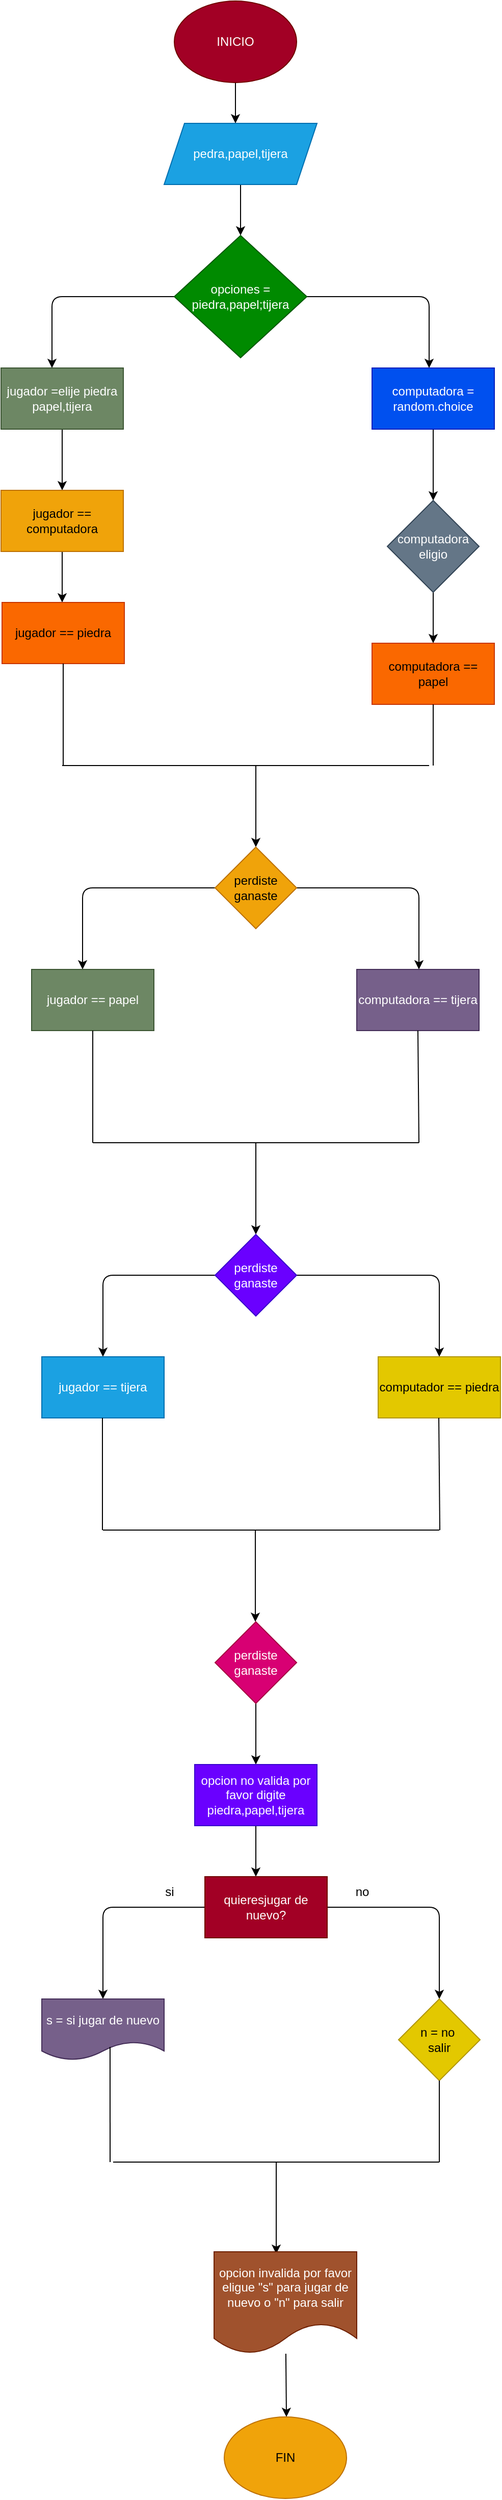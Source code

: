 <mxfile>
    <diagram id="xcXlchLu7kmmEgJylvC8" name="Página-1">
        <mxGraphModel dx="662" dy="411" grid="1" gridSize="10" guides="1" tooltips="1" connect="1" arrows="1" fold="1" page="1" pageScale="1" pageWidth="827" pageHeight="1169" math="0" shadow="0">
            <root>
                <mxCell id="0"/>
                <mxCell id="1" parent="0"/>
                <mxCell id="3" style="edgeStyle=none;html=1;" edge="1" parent="1" source="2">
                    <mxGeometry relative="1" as="geometry">
                        <mxPoint x="280" y="150" as="targetPoint"/>
                    </mxGeometry>
                </mxCell>
                <mxCell id="2" value="INICIO" style="ellipse;whiteSpace=wrap;html=1;fillColor=#a20025;fontColor=#ffffff;strokeColor=#6F0000;" vertex="1" parent="1">
                    <mxGeometry x="220" y="30" width="120" height="80" as="geometry"/>
                </mxCell>
                <mxCell id="9" style="edgeStyle=none;html=1;" edge="1" parent="1" source="4">
                    <mxGeometry relative="1" as="geometry">
                        <mxPoint x="285" y="260" as="targetPoint"/>
                    </mxGeometry>
                </mxCell>
                <mxCell id="4" value="pedra,papel,tijera" style="shape=parallelogram;perimeter=parallelogramPerimeter;whiteSpace=wrap;html=1;fixedSize=1;fillColor=#1ba1e2;fontColor=#ffffff;strokeColor=#006EAF;" vertex="1" parent="1">
                    <mxGeometry x="210" y="150" width="150" height="60" as="geometry"/>
                </mxCell>
                <mxCell id="18" style="edgeStyle=none;html=1;" edge="1" parent="1" source="7">
                    <mxGeometry relative="1" as="geometry">
                        <mxPoint x="474" y="520" as="targetPoint"/>
                    </mxGeometry>
                </mxCell>
                <mxCell id="7" value="computadora = random.choice" style="whiteSpace=wrap;html=1;fillColor=#0050ef;fontColor=#ffffff;strokeColor=#001DBC;" vertex="1" parent="1">
                    <mxGeometry x="414" y="390" width="120" height="60" as="geometry"/>
                </mxCell>
                <mxCell id="27" style="edgeStyle=none;html=1;" edge="1" parent="1" source="8">
                    <mxGeometry relative="1" as="geometry">
                        <mxPoint x="110" y="510" as="targetPoint"/>
                    </mxGeometry>
                </mxCell>
                <mxCell id="8" value="jugador =elije piedra&lt;br&gt;papel,tijera" style="whiteSpace=wrap;html=1;fillColor=#6d8764;fontColor=#ffffff;strokeColor=#3A5431;" vertex="1" parent="1">
                    <mxGeometry x="50" y="390" width="120" height="60" as="geometry"/>
                </mxCell>
                <mxCell id="15" style="edgeStyle=none;html=1;" edge="1" parent="1" source="10">
                    <mxGeometry relative="1" as="geometry">
                        <mxPoint x="100" y="390" as="targetPoint"/>
                        <Array as="points">
                            <mxPoint x="100" y="320"/>
                        </Array>
                    </mxGeometry>
                </mxCell>
                <mxCell id="17" style="edgeStyle=none;html=1;" edge="1" parent="1" source="10">
                    <mxGeometry relative="1" as="geometry">
                        <mxPoint x="470" y="390" as="targetPoint"/>
                        <Array as="points">
                            <mxPoint x="470" y="320"/>
                        </Array>
                    </mxGeometry>
                </mxCell>
                <mxCell id="10" value="opciones =&lt;br&gt;piedra,papel;tijera" style="rhombus;whiteSpace=wrap;html=1;fillColor=#008a00;fontColor=#ffffff;strokeColor=#005700;" vertex="1" parent="1">
                    <mxGeometry x="220" y="260" width="130" height="120" as="geometry"/>
                </mxCell>
                <mxCell id="31" style="edgeStyle=none;html=1;" edge="1" parent="1" source="22">
                    <mxGeometry relative="1" as="geometry">
                        <mxPoint x="474" y="660" as="targetPoint"/>
                    </mxGeometry>
                </mxCell>
                <mxCell id="22" value="computadora&lt;br&gt;eligio" style="rhombus;whiteSpace=wrap;html=1;fillColor=#647687;fontColor=#ffffff;strokeColor=#314354;" vertex="1" parent="1">
                    <mxGeometry x="429" y="520" width="90" height="90" as="geometry"/>
                </mxCell>
                <mxCell id="29" style="edgeStyle=none;html=1;" edge="1" parent="1" source="28">
                    <mxGeometry relative="1" as="geometry">
                        <mxPoint x="110" y="620" as="targetPoint"/>
                    </mxGeometry>
                </mxCell>
                <mxCell id="28" value="jugador == computadora" style="whiteSpace=wrap;html=1;fillColor=#f0a30a;fontColor=#000000;strokeColor=#BD7000;" vertex="1" parent="1">
                    <mxGeometry x="50" y="510" width="120" height="60" as="geometry"/>
                </mxCell>
                <mxCell id="30" value="jugador == piedra" style="whiteSpace=wrap;html=1;fillColor=#fa6800;fontColor=#000000;strokeColor=#C73500;" vertex="1" parent="1">
                    <mxGeometry x="51" y="620" width="120" height="60" as="geometry"/>
                </mxCell>
                <mxCell id="32" value="computadora == papel" style="whiteSpace=wrap;html=1;fillColor=#fa6800;fontColor=#000000;strokeColor=#C73500;" vertex="1" parent="1">
                    <mxGeometry x="414" y="660" width="120" height="60" as="geometry"/>
                </mxCell>
                <mxCell id="33" value="" style="endArrow=none;html=1;exitX=0.5;exitY=1;exitDx=0;exitDy=0;" edge="1" parent="1" source="30">
                    <mxGeometry width="50" height="50" relative="1" as="geometry">
                        <mxPoint x="210" y="800" as="sourcePoint"/>
                        <mxPoint x="111" y="780" as="targetPoint"/>
                    </mxGeometry>
                </mxCell>
                <mxCell id="35" value="" style="endArrow=none;html=1;entryX=0.5;entryY=1;entryDx=0;entryDy=0;" edge="1" parent="1" target="32">
                    <mxGeometry width="50" height="50" relative="1" as="geometry">
                        <mxPoint x="474" y="780" as="sourcePoint"/>
                        <mxPoint x="540" y="780" as="targetPoint"/>
                    </mxGeometry>
                </mxCell>
                <mxCell id="36" value="" style="endArrow=none;html=1;" edge="1" parent="1">
                    <mxGeometry width="50" height="50" relative="1" as="geometry">
                        <mxPoint x="110" y="780" as="sourcePoint"/>
                        <mxPoint x="470" y="780" as="targetPoint"/>
                    </mxGeometry>
                </mxCell>
                <mxCell id="37" value="" style="endArrow=classic;html=1;" edge="1" parent="1">
                    <mxGeometry width="50" height="50" relative="1" as="geometry">
                        <mxPoint x="300" y="780" as="sourcePoint"/>
                        <mxPoint x="300" y="860" as="targetPoint"/>
                    </mxGeometry>
                </mxCell>
                <mxCell id="40" style="edgeStyle=none;html=1;" edge="1" parent="1" source="39">
                    <mxGeometry relative="1" as="geometry">
                        <mxPoint x="130" y="980" as="targetPoint"/>
                        <Array as="points">
                            <mxPoint x="130" y="900"/>
                        </Array>
                    </mxGeometry>
                </mxCell>
                <mxCell id="42" style="edgeStyle=none;html=1;" edge="1" parent="1" source="39">
                    <mxGeometry relative="1" as="geometry">
                        <mxPoint x="460" y="980" as="targetPoint"/>
                        <Array as="points">
                            <mxPoint x="460" y="900"/>
                        </Array>
                    </mxGeometry>
                </mxCell>
                <mxCell id="39" value="perdiste&lt;br&gt;ganaste" style="rhombus;whiteSpace=wrap;html=1;fillColor=#f0a30a;fontColor=#000000;strokeColor=#BD7000;" vertex="1" parent="1">
                    <mxGeometry x="260" y="860" width="80" height="80" as="geometry"/>
                </mxCell>
                <mxCell id="41" value="jugador == papel" style="whiteSpace=wrap;html=1;fillColor=#6d8764;fontColor=#ffffff;strokeColor=#3A5431;" vertex="1" parent="1">
                    <mxGeometry x="80" y="980" width="120" height="60" as="geometry"/>
                </mxCell>
                <mxCell id="43" value="computadora == tijera" style="whiteSpace=wrap;html=1;fillColor=#76608a;fontColor=#ffffff;strokeColor=#432D57;" vertex="1" parent="1">
                    <mxGeometry x="399" y="980" width="120" height="60" as="geometry"/>
                </mxCell>
                <mxCell id="45" value="" style="endArrow=none;html=1;exitX=0.5;exitY=1;exitDx=0;exitDy=0;" edge="1" parent="1" source="41">
                    <mxGeometry width="50" height="50" relative="1" as="geometry">
                        <mxPoint x="170" y="1160" as="sourcePoint"/>
                        <mxPoint x="140" y="1150" as="targetPoint"/>
                    </mxGeometry>
                </mxCell>
                <mxCell id="46" value="" style="endArrow=none;html=1;" edge="1" parent="1">
                    <mxGeometry width="50" height="50" relative="1" as="geometry">
                        <mxPoint x="140" y="1150" as="sourcePoint"/>
                        <mxPoint x="460" y="1150" as="targetPoint"/>
                    </mxGeometry>
                </mxCell>
                <mxCell id="47" value="" style="endArrow=none;html=1;entryX=0.5;entryY=1;entryDx=0;entryDy=0;" edge="1" parent="1" target="43">
                    <mxGeometry width="50" height="50" relative="1" as="geometry">
                        <mxPoint x="460" y="1150" as="sourcePoint"/>
                        <mxPoint x="399" y="1080" as="targetPoint"/>
                    </mxGeometry>
                </mxCell>
                <mxCell id="48" value="" style="endArrow=classic;html=1;" edge="1" parent="1">
                    <mxGeometry width="50" height="50" relative="1" as="geometry">
                        <mxPoint x="300" y="1150" as="sourcePoint"/>
                        <mxPoint x="300" y="1240" as="targetPoint"/>
                    </mxGeometry>
                </mxCell>
                <mxCell id="50" style="edgeStyle=none;html=1;" edge="1" parent="1" source="49">
                    <mxGeometry relative="1" as="geometry">
                        <mxPoint x="150" y="1360" as="targetPoint"/>
                        <Array as="points">
                            <mxPoint x="150" y="1280"/>
                        </Array>
                    </mxGeometry>
                </mxCell>
                <mxCell id="52" style="edgeStyle=none;html=1;" edge="1" parent="1" source="49">
                    <mxGeometry relative="1" as="geometry">
                        <mxPoint x="480" y="1360" as="targetPoint"/>
                        <Array as="points">
                            <mxPoint x="480" y="1280"/>
                        </Array>
                    </mxGeometry>
                </mxCell>
                <mxCell id="49" value="perdiste&lt;br&gt;ganaste" style="rhombus;whiteSpace=wrap;html=1;fillColor=#6a00ff;fontColor=#ffffff;strokeColor=#3700CC;" vertex="1" parent="1">
                    <mxGeometry x="260" y="1240" width="80" height="80" as="geometry"/>
                </mxCell>
                <mxCell id="51" value="jugador == tijera" style="whiteSpace=wrap;html=1;fillColor=#1ba1e2;fontColor=#ffffff;strokeColor=#006EAF;" vertex="1" parent="1">
                    <mxGeometry x="90" y="1360" width="120" height="60" as="geometry"/>
                </mxCell>
                <mxCell id="53" value="computador == piedra" style="whiteSpace=wrap;html=1;fillColor=#e3c800;fontColor=#000000;strokeColor=#B09500;" vertex="1" parent="1">
                    <mxGeometry x="420" y="1360" width="120" height="60" as="geometry"/>
                </mxCell>
                <mxCell id="55" value="" style="endArrow=none;html=1;exitX=0.5;exitY=1;exitDx=0;exitDy=0;" edge="1" parent="1">
                    <mxGeometry width="50" height="50" relative="1" as="geometry">
                        <mxPoint x="149.5" y="1420" as="sourcePoint"/>
                        <mxPoint x="149.5" y="1530" as="targetPoint"/>
                    </mxGeometry>
                </mxCell>
                <mxCell id="56" value="" style="endArrow=none;html=1;entryX=0.5;entryY=1;entryDx=0;entryDy=0;" edge="1" parent="1">
                    <mxGeometry width="50" height="50" relative="1" as="geometry">
                        <mxPoint x="480.5" y="1530" as="sourcePoint"/>
                        <mxPoint x="479.5" y="1420" as="targetPoint"/>
                    </mxGeometry>
                </mxCell>
                <mxCell id="57" value="" style="endArrow=none;html=1;" edge="1" parent="1">
                    <mxGeometry width="50" height="50" relative="1" as="geometry">
                        <mxPoint x="150" y="1530" as="sourcePoint"/>
                        <mxPoint x="480" y="1530" as="targetPoint"/>
                    </mxGeometry>
                </mxCell>
                <mxCell id="58" value="" style="endArrow=classic;html=1;" edge="1" parent="1">
                    <mxGeometry width="50" height="50" relative="1" as="geometry">
                        <mxPoint x="299.5" y="1530" as="sourcePoint"/>
                        <mxPoint x="299.5" y="1620" as="targetPoint"/>
                    </mxGeometry>
                </mxCell>
                <mxCell id="60" style="edgeStyle=none;html=1;" edge="1" parent="1" source="59">
                    <mxGeometry relative="1" as="geometry">
                        <mxPoint x="300" y="1760" as="targetPoint"/>
                    </mxGeometry>
                </mxCell>
                <mxCell id="59" value="perdiste&lt;br&gt;ganaste" style="rhombus;whiteSpace=wrap;html=1;fillColor=#d80073;fontColor=#ffffff;strokeColor=#A50040;" vertex="1" parent="1">
                    <mxGeometry x="260" y="1620" width="80" height="80" as="geometry"/>
                </mxCell>
                <mxCell id="62" style="edgeStyle=none;html=1;" edge="1" parent="1" source="61">
                    <mxGeometry relative="1" as="geometry">
                        <mxPoint x="300" y="1870" as="targetPoint"/>
                    </mxGeometry>
                </mxCell>
                <mxCell id="61" value="opcion no valida por favor digite&lt;br&gt;piedra,papel,tijera" style="whiteSpace=wrap;html=1;fillColor=#6a00ff;fontColor=#ffffff;strokeColor=#3700CC;" vertex="1" parent="1">
                    <mxGeometry x="240" y="1760" width="120" height="60" as="geometry"/>
                </mxCell>
                <mxCell id="68" style="edgeStyle=none;html=1;" edge="1" parent="1" source="63">
                    <mxGeometry relative="1" as="geometry">
                        <mxPoint x="150" y="1990" as="targetPoint"/>
                        <Array as="points">
                            <mxPoint x="150" y="1900"/>
                        </Array>
                    </mxGeometry>
                </mxCell>
                <mxCell id="72" style="edgeStyle=none;html=1;" edge="1" parent="1" source="63">
                    <mxGeometry relative="1" as="geometry">
                        <mxPoint x="480" y="1990" as="targetPoint"/>
                        <Array as="points">
                            <mxPoint x="480" y="1900"/>
                        </Array>
                    </mxGeometry>
                </mxCell>
                <mxCell id="63" value="quieresjugar de nuevo?" style="whiteSpace=wrap;html=1;fillColor=#a20025;fontColor=#ffffff;strokeColor=#6F0000;" vertex="1" parent="1">
                    <mxGeometry x="250" y="1870" width="120" height="60" as="geometry"/>
                </mxCell>
                <mxCell id="67" value="" style="edgeStyle=none;html=1;endArrow=none;" edge="1" parent="1" source="63">
                    <mxGeometry relative="1" as="geometry">
                        <mxPoint x="250" y="1900" as="targetPoint"/>
                        <mxPoint x="250" y="1900" as="sourcePoint"/>
                        <Array as="points"/>
                    </mxGeometry>
                </mxCell>
                <mxCell id="69" value="si" style="text;html=1;align=center;verticalAlign=middle;resizable=0;points=[];autosize=1;strokeColor=none;fillColor=none;" vertex="1" parent="1">
                    <mxGeometry x="200" y="1870" width="30" height="30" as="geometry"/>
                </mxCell>
                <mxCell id="73" value="no" style="text;html=1;align=center;verticalAlign=middle;resizable=0;points=[];autosize=1;strokeColor=none;fillColor=none;" vertex="1" parent="1">
                    <mxGeometry x="384" y="1870" width="40" height="30" as="geometry"/>
                </mxCell>
                <mxCell id="74" value="s = si jugar de nuevo" style="shape=document;whiteSpace=wrap;html=1;boundedLbl=1;fillColor=#76608a;fontColor=#ffffff;strokeColor=#432D57;" vertex="1" parent="1">
                    <mxGeometry x="90" y="1990" width="120" height="60" as="geometry"/>
                </mxCell>
                <mxCell id="75" value="n = no&amp;nbsp;&lt;br&gt;salir" style="rhombus;whiteSpace=wrap;html=1;fillColor=#e3c800;fontColor=#000000;strokeColor=#B09500;" vertex="1" parent="1">
                    <mxGeometry x="440" y="1990" width="80" height="80" as="geometry"/>
                </mxCell>
                <mxCell id="76" value="" style="endArrow=none;html=1;exitX=0.558;exitY=0.783;exitDx=0;exitDy=0;exitPerimeter=0;" edge="1" parent="1" source="74">
                    <mxGeometry width="50" height="50" relative="1" as="geometry">
                        <mxPoint x="275" y="2140" as="sourcePoint"/>
                        <mxPoint x="157" y="2150" as="targetPoint"/>
                    </mxGeometry>
                </mxCell>
                <mxCell id="77" value="" style="endArrow=none;html=1;" edge="1" parent="1">
                    <mxGeometry width="50" height="50" relative="1" as="geometry">
                        <mxPoint x="160" y="2150" as="sourcePoint"/>
                        <mxPoint x="480" y="2150" as="targetPoint"/>
                    </mxGeometry>
                </mxCell>
                <mxCell id="81" value="" style="endArrow=none;html=1;entryX=0.5;entryY=1;entryDx=0;entryDy=0;" edge="1" parent="1" target="75">
                    <mxGeometry width="50" height="50" relative="1" as="geometry">
                        <mxPoint x="480" y="2150" as="sourcePoint"/>
                        <mxPoint x="434" y="2050" as="targetPoint"/>
                    </mxGeometry>
                </mxCell>
                <mxCell id="82" value="" style="endArrow=classic;html=1;" edge="1" parent="1">
                    <mxGeometry width="50" height="50" relative="1" as="geometry">
                        <mxPoint x="320" y="2150" as="sourcePoint"/>
                        <mxPoint x="320" y="2240" as="targetPoint"/>
                    </mxGeometry>
                </mxCell>
                <mxCell id="84" style="edgeStyle=none;html=1;" edge="1" parent="1" source="83">
                    <mxGeometry relative="1" as="geometry">
                        <mxPoint x="330" y="2400" as="targetPoint"/>
                    </mxGeometry>
                </mxCell>
                <mxCell id="83" value="opcion invalida por favor eligue &quot;s&quot; para jugar de nuevo o &quot;n&quot; para salir" style="shape=document;whiteSpace=wrap;html=1;boundedLbl=1;fillColor=#a0522d;fontColor=#ffffff;strokeColor=#6D1F00;" vertex="1" parent="1">
                    <mxGeometry x="259" y="2238" width="140" height="100" as="geometry"/>
                </mxCell>
                <mxCell id="85" value="FIN" style="ellipse;whiteSpace=wrap;html=1;fillColor=#f0a30a;fontColor=#000000;strokeColor=#BD7000;" vertex="1" parent="1">
                    <mxGeometry x="269" y="2400" width="120" height="80" as="geometry"/>
                </mxCell>
            </root>
        </mxGraphModel>
    </diagram>
</mxfile>